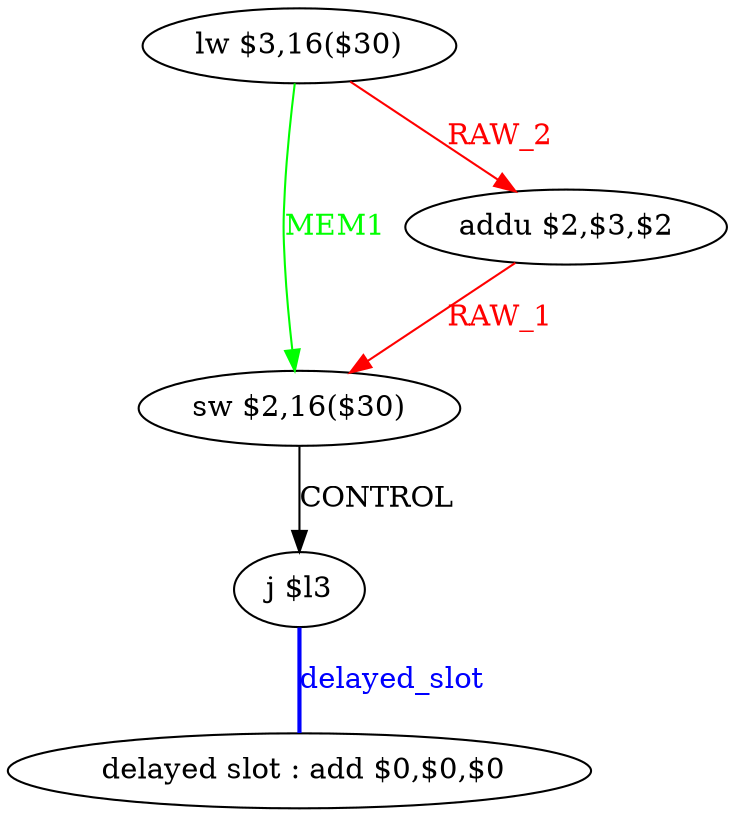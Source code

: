 digraph G1 {
node [shape = ellipse];
i4 [label = " delayed slot : add $0,$0,$0"] ;
i3 ->  i4 [style = bold, dir= none, fontcolor = blue, color = blue, label= "delayed_slot"];
i3 [label = "j $l3"] ;
i0 [label = "lw $3,16($30)"] ;
i0 ->  i2 [color = green, fontcolor = green, label= "MEM1"];
i0 ->  i1 [color = red, fontcolor = red, label= "RAW_2"];
i2 [label = "sw $2,16($30)"] ;
i2 ->  i3 [label= "CONTROL"];
i1 [label = "addu $2,$3,$2"] ;
i1 ->  i2 [color = red, fontcolor = red, label= "RAW_1"];
}
